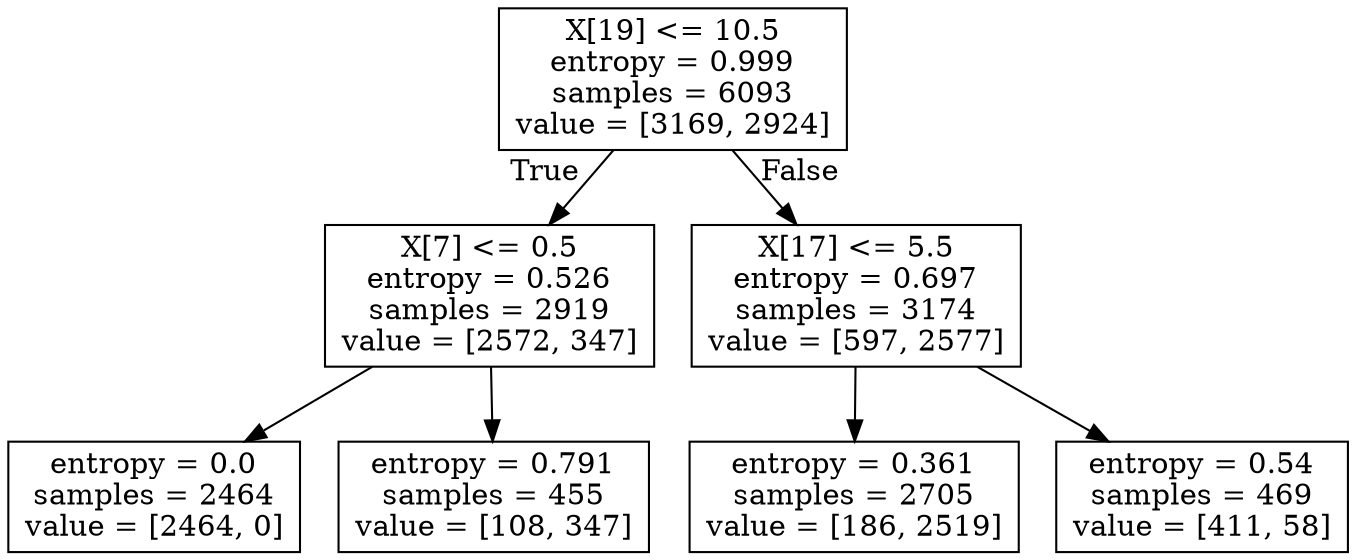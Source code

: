 digraph Tree {
node [shape=box] ;
0 [label="X[19] <= 10.5\nentropy = 0.999\nsamples = 6093\nvalue = [3169, 2924]"] ;
1 [label="X[7] <= 0.5\nentropy = 0.526\nsamples = 2919\nvalue = [2572, 347]"] ;
0 -> 1 [labeldistance=2.5, labelangle=45, headlabel="True"] ;
2 [label="entropy = 0.0\nsamples = 2464\nvalue = [2464, 0]"] ;
1 -> 2 ;
3 [label="entropy = 0.791\nsamples = 455\nvalue = [108, 347]"] ;
1 -> 3 ;
4 [label="X[17] <= 5.5\nentropy = 0.697\nsamples = 3174\nvalue = [597, 2577]"] ;
0 -> 4 [labeldistance=2.5, labelangle=-45, headlabel="False"] ;
5 [label="entropy = 0.361\nsamples = 2705\nvalue = [186, 2519]"] ;
4 -> 5 ;
6 [label="entropy = 0.54\nsamples = 469\nvalue = [411, 58]"] ;
4 -> 6 ;
}